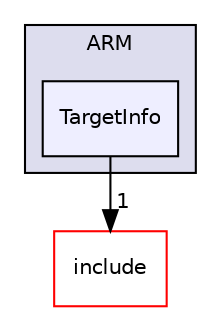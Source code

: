 digraph "lib/Target/ARM/TargetInfo" {
  bgcolor=transparent;
  compound=true
  node [ fontsize="10", fontname="Helvetica"];
  edge [ labelfontsize="10", labelfontname="Helvetica"];
  subgraph clusterdir_4394675d1fa84070817ace1e93b57e8a {
    graph [ bgcolor="#ddddee", pencolor="black", label="ARM" fontname="Helvetica", fontsize="10", URL="dir_4394675d1fa84070817ace1e93b57e8a.html"]
  dir_e74ffd2db7d0965c485dd377d7fa07ac [shape=box, label="TargetInfo", style="filled", fillcolor="#eeeeff", pencolor="black", URL="dir_e74ffd2db7d0965c485dd377d7fa07ac.html"];
  }
  dir_d44c64559bbebec7f509842c48db8b23 [shape=box label="include" color="red" URL="dir_d44c64559bbebec7f509842c48db8b23.html"];
  dir_e74ffd2db7d0965c485dd377d7fa07ac->dir_d44c64559bbebec7f509842c48db8b23 [headlabel="1", labeldistance=1.5 headhref="dir_000116_000001.html"];
}

